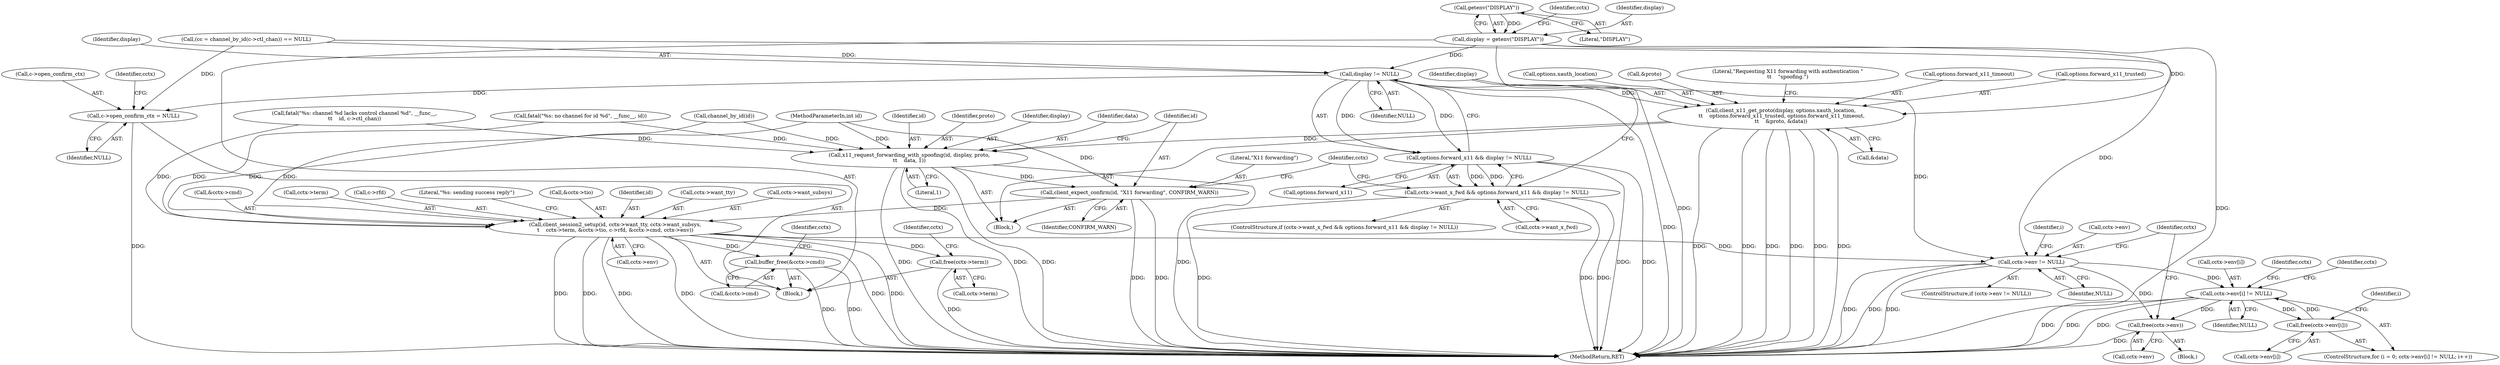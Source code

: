 digraph "0_mindrot_ed4ce82dbfa8a3a3c8ea6fa0db113c71e234416c_0@API" {
"1000182" [label="(Call,getenv(\"DISPLAY\"))"];
"1000180" [label="(Call,display = getenv(\"DISPLAY\"))"];
"1000193" [label="(Call,display != NULL)"];
"1000189" [label="(Call,options.forward_x11 && display != NULL)"];
"1000185" [label="(Call,cctx->want_x_fwd && options.forward_x11 && display != NULL)"];
"1000199" [label="(Call,client_x11_get_proto(display, options.xauth_location,\n \t\t    options.forward_x11_trusted, options.forward_x11_timeout,\n\t\t    &proto, &data))"];
"1000216" [label="(Call,x11_request_forwarding_with_spoofing(id, display, proto,\n\t\t    data, 1))"];
"1000222" [label="(Call,client_expect_confirm(id, \"X11 forwarding\", CONFIRM_WARN))"];
"1000236" [label="(Call,client_session2_setup(id, cctx->want_tty, cctx->want_subsys,\n\t    cctx->term, &cctx->tio, c->rfd, &cctx->cmd, cctx->env))"];
"1000320" [label="(Call,buffer_free(&cctx->cmd))"];
"1000325" [label="(Call,free(cctx->term))"];
"1000330" [label="(Call,cctx->env != NULL)"];
"1000340" [label="(Call,cctx->env[i] != NULL)"];
"1000349" [label="(Call,free(cctx->env[i]))"];
"1000355" [label="(Call,free(cctx->env))"];
"1000315" [label="(Call,c->open_confirm_ctx = NULL)"];
"1000361" [label="(MethodReturn,RET)"];
"1000204" [label="(Call,options.forward_x11_trusted)"];
"1000238" [label="(Call,cctx->want_tty)"];
"1000316" [label="(Call,c->open_confirm_ctx)"];
"1000258" [label="(Call,cctx->env)"];
"1000201" [label="(Call,options.xauth_location)"];
"1000193" [label="(Call,display != NULL)"];
"1000219" [label="(Identifier,proto)"];
"1000323" [label="(Identifier,cctx)"];
"1000184" [label="(ControlStructure,if (cctx->want_x_fwd && options.forward_x11 && display != NULL))"];
"1000330" [label="(Call,cctx->env != NULL)"];
"1000327" [label="(Identifier,cctx)"];
"1000329" [label="(ControlStructure,if (cctx->env != NULL))"];
"1000349" [label="(Call,free(cctx->env[i]))"];
"1000224" [label="(Literal,\"X11 forwarding\")"];
"1000180" [label="(Call,display = getenv(\"DISPLAY\"))"];
"1000189" [label="(Call,options.forward_x11 && display != NULL)"];
"1000229" [label="(Identifier,cctx)"];
"1000241" [label="(Call,cctx->want_subsys)"];
"1000254" [label="(Call,&cctx->cmd)"];
"1000332" [label="(Identifier,cctx)"];
"1000340" [label="(Call,cctx->env[i] != NULL)"];
"1000195" [label="(Identifier,NULL)"];
"1000355" [label="(Call,free(cctx->env))"];
"1000194" [label="(Identifier,display)"];
"1000212" [label="(Call,&data)"];
"1000210" [label="(Call,&proto)"];
"1000218" [label="(Identifier,display)"];
"1000223" [label="(Identifier,id)"];
"1000356" [label="(Call,cctx->env)"];
"1000216" [label="(Call,x11_request_forwarding_with_spoofing(id, display, proto,\n\t\t    data, 1))"];
"1000182" [label="(Call,getenv(\"DISPLAY\"))"];
"1000262" [label="(Literal,\"%s: sending success reply\")"];
"1000186" [label="(Call,cctx->want_x_fwd)"];
"1000190" [label="(Call,options.forward_x11)"];
"1000336" [label="(ControlStructure,for (i = 0; cctx->env[i] != NULL; i++))"];
"1000335" [label="(Block,)"];
"1000360" [label="(Identifier,cctx)"];
"1000331" [label="(Call,cctx->env)"];
"1000132" [label="(Call,channel_by_id(id))"];
"1000350" [label="(Call,cctx->env[i])"];
"1000221" [label="(Literal,1)"];
"1000187" [label="(Identifier,cctx)"];
"1000200" [label="(Identifier,display)"];
"1000148" [label="(Call,fatal(\"%s: channel %d lacks control channel %d\", __func__,\n\t\t    id, c->ctl_chan))"];
"1000247" [label="(Call,&cctx->tio)"];
"1000341" [label="(Call,cctx->env[i])"];
"1000338" [label="(Identifier,i)"];
"1000183" [label="(Literal,\"DISPLAY\")"];
"1000334" [label="(Identifier,NULL)"];
"1000220" [label="(Identifier,data)"];
"1000199" [label="(Call,client_x11_get_proto(display, options.xauth_location,\n \t\t    options.forward_x11_trusted, options.forward_x11_timeout,\n\t\t    &proto, &data))"];
"1000222" [label="(Call,client_expect_confirm(id, \"X11 forwarding\", CONFIRM_WARN))"];
"1000352" [label="(Identifier,cctx)"];
"1000319" [label="(Identifier,NULL)"];
"1000111" [label="(Block,)"];
"1000237" [label="(Identifier,id)"];
"1000326" [label="(Call,cctx->term)"];
"1000225" [label="(Identifier,CONFIRM_WARN)"];
"1000346" [label="(Identifier,NULL)"];
"1000315" [label="(Call,c->open_confirm_ctx = NULL)"];
"1000357" [label="(Identifier,cctx)"];
"1000321" [label="(Call,&cctx->cmd)"];
"1000140" [label="(Call,(cc = channel_by_id(c->ctl_chan)) == NULL)"];
"1000108" [label="(MethodParameterIn,int id)"];
"1000215" [label="(Literal,\"Requesting X11 forwarding with authentication \"\n\t\t    \"spoofing.\")"];
"1000236" [label="(Call,client_session2_setup(id, cctx->want_tty, cctx->want_subsys,\n\t    cctx->term, &cctx->tio, c->rfd, &cctx->cmd, cctx->env))"];
"1000348" [label="(Identifier,i)"];
"1000135" [label="(Call,fatal(\"%s: no channel for id %d\", __func__, id))"];
"1000244" [label="(Call,cctx->term)"];
"1000251" [label="(Call,c->rfd)"];
"1000196" [label="(Block,)"];
"1000320" [label="(Call,buffer_free(&cctx->cmd))"];
"1000181" [label="(Identifier,display)"];
"1000207" [label="(Call,options.forward_x11_timeout)"];
"1000217" [label="(Identifier,id)"];
"1000325" [label="(Call,free(cctx->term))"];
"1000185" [label="(Call,cctx->want_x_fwd && options.forward_x11 && display != NULL)"];
"1000182" -> "1000180"  [label="AST: "];
"1000182" -> "1000183"  [label="CFG: "];
"1000183" -> "1000182"  [label="AST: "];
"1000180" -> "1000182"  [label="CFG: "];
"1000182" -> "1000180"  [label="DDG: "];
"1000180" -> "1000111"  [label="AST: "];
"1000181" -> "1000180"  [label="AST: "];
"1000187" -> "1000180"  [label="CFG: "];
"1000180" -> "1000361"  [label="DDG: "];
"1000180" -> "1000361"  [label="DDG: "];
"1000180" -> "1000193"  [label="DDG: "];
"1000180" -> "1000199"  [label="DDG: "];
"1000193" -> "1000189"  [label="AST: "];
"1000193" -> "1000195"  [label="CFG: "];
"1000194" -> "1000193"  [label="AST: "];
"1000195" -> "1000193"  [label="AST: "];
"1000189" -> "1000193"  [label="CFG: "];
"1000193" -> "1000361"  [label="DDG: "];
"1000193" -> "1000189"  [label="DDG: "];
"1000193" -> "1000189"  [label="DDG: "];
"1000140" -> "1000193"  [label="DDG: "];
"1000193" -> "1000199"  [label="DDG: "];
"1000193" -> "1000315"  [label="DDG: "];
"1000193" -> "1000330"  [label="DDG: "];
"1000189" -> "1000185"  [label="AST: "];
"1000189" -> "1000190"  [label="CFG: "];
"1000190" -> "1000189"  [label="AST: "];
"1000185" -> "1000189"  [label="CFG: "];
"1000189" -> "1000361"  [label="DDG: "];
"1000189" -> "1000361"  [label="DDG: "];
"1000189" -> "1000185"  [label="DDG: "];
"1000189" -> "1000185"  [label="DDG: "];
"1000185" -> "1000184"  [label="AST: "];
"1000185" -> "1000186"  [label="CFG: "];
"1000186" -> "1000185"  [label="AST: "];
"1000200" -> "1000185"  [label="CFG: "];
"1000229" -> "1000185"  [label="CFG: "];
"1000185" -> "1000361"  [label="DDG: "];
"1000185" -> "1000361"  [label="DDG: "];
"1000185" -> "1000361"  [label="DDG: "];
"1000199" -> "1000196"  [label="AST: "];
"1000199" -> "1000212"  [label="CFG: "];
"1000200" -> "1000199"  [label="AST: "];
"1000201" -> "1000199"  [label="AST: "];
"1000204" -> "1000199"  [label="AST: "];
"1000207" -> "1000199"  [label="AST: "];
"1000210" -> "1000199"  [label="AST: "];
"1000212" -> "1000199"  [label="AST: "];
"1000215" -> "1000199"  [label="CFG: "];
"1000199" -> "1000361"  [label="DDG: "];
"1000199" -> "1000361"  [label="DDG: "];
"1000199" -> "1000361"  [label="DDG: "];
"1000199" -> "1000361"  [label="DDG: "];
"1000199" -> "1000361"  [label="DDG: "];
"1000199" -> "1000361"  [label="DDG: "];
"1000199" -> "1000216"  [label="DDG: "];
"1000216" -> "1000196"  [label="AST: "];
"1000216" -> "1000221"  [label="CFG: "];
"1000217" -> "1000216"  [label="AST: "];
"1000218" -> "1000216"  [label="AST: "];
"1000219" -> "1000216"  [label="AST: "];
"1000220" -> "1000216"  [label="AST: "];
"1000221" -> "1000216"  [label="AST: "];
"1000223" -> "1000216"  [label="CFG: "];
"1000216" -> "1000361"  [label="DDG: "];
"1000216" -> "1000361"  [label="DDG: "];
"1000216" -> "1000361"  [label="DDG: "];
"1000216" -> "1000361"  [label="DDG: "];
"1000148" -> "1000216"  [label="DDG: "];
"1000132" -> "1000216"  [label="DDG: "];
"1000135" -> "1000216"  [label="DDG: "];
"1000108" -> "1000216"  [label="DDG: "];
"1000216" -> "1000222"  [label="DDG: "];
"1000222" -> "1000196"  [label="AST: "];
"1000222" -> "1000225"  [label="CFG: "];
"1000223" -> "1000222"  [label="AST: "];
"1000224" -> "1000222"  [label="AST: "];
"1000225" -> "1000222"  [label="AST: "];
"1000229" -> "1000222"  [label="CFG: "];
"1000222" -> "1000361"  [label="DDG: "];
"1000222" -> "1000361"  [label="DDG: "];
"1000108" -> "1000222"  [label="DDG: "];
"1000222" -> "1000236"  [label="DDG: "];
"1000236" -> "1000111"  [label="AST: "];
"1000236" -> "1000258"  [label="CFG: "];
"1000237" -> "1000236"  [label="AST: "];
"1000238" -> "1000236"  [label="AST: "];
"1000241" -> "1000236"  [label="AST: "];
"1000244" -> "1000236"  [label="AST: "];
"1000247" -> "1000236"  [label="AST: "];
"1000251" -> "1000236"  [label="AST: "];
"1000254" -> "1000236"  [label="AST: "];
"1000258" -> "1000236"  [label="AST: "];
"1000262" -> "1000236"  [label="CFG: "];
"1000236" -> "1000361"  [label="DDG: "];
"1000236" -> "1000361"  [label="DDG: "];
"1000236" -> "1000361"  [label="DDG: "];
"1000236" -> "1000361"  [label="DDG: "];
"1000236" -> "1000361"  [label="DDG: "];
"1000236" -> "1000361"  [label="DDG: "];
"1000148" -> "1000236"  [label="DDG: "];
"1000132" -> "1000236"  [label="DDG: "];
"1000135" -> "1000236"  [label="DDG: "];
"1000108" -> "1000236"  [label="DDG: "];
"1000236" -> "1000320"  [label="DDG: "];
"1000236" -> "1000325"  [label="DDG: "];
"1000236" -> "1000330"  [label="DDG: "];
"1000320" -> "1000111"  [label="AST: "];
"1000320" -> "1000321"  [label="CFG: "];
"1000321" -> "1000320"  [label="AST: "];
"1000327" -> "1000320"  [label="CFG: "];
"1000320" -> "1000361"  [label="DDG: "];
"1000320" -> "1000361"  [label="DDG: "];
"1000325" -> "1000111"  [label="AST: "];
"1000325" -> "1000326"  [label="CFG: "];
"1000326" -> "1000325"  [label="AST: "];
"1000332" -> "1000325"  [label="CFG: "];
"1000325" -> "1000361"  [label="DDG: "];
"1000330" -> "1000329"  [label="AST: "];
"1000330" -> "1000334"  [label="CFG: "];
"1000331" -> "1000330"  [label="AST: "];
"1000334" -> "1000330"  [label="AST: "];
"1000338" -> "1000330"  [label="CFG: "];
"1000360" -> "1000330"  [label="CFG: "];
"1000330" -> "1000361"  [label="DDG: "];
"1000330" -> "1000361"  [label="DDG: "];
"1000330" -> "1000361"  [label="DDG: "];
"1000140" -> "1000330"  [label="DDG: "];
"1000330" -> "1000340"  [label="DDG: "];
"1000330" -> "1000355"  [label="DDG: "];
"1000340" -> "1000336"  [label="AST: "];
"1000340" -> "1000346"  [label="CFG: "];
"1000341" -> "1000340"  [label="AST: "];
"1000346" -> "1000340"  [label="AST: "];
"1000352" -> "1000340"  [label="CFG: "];
"1000357" -> "1000340"  [label="CFG: "];
"1000340" -> "1000361"  [label="DDG: "];
"1000340" -> "1000361"  [label="DDG: "];
"1000340" -> "1000361"  [label="DDG: "];
"1000349" -> "1000340"  [label="DDG: "];
"1000340" -> "1000349"  [label="DDG: "];
"1000340" -> "1000355"  [label="DDG: "];
"1000349" -> "1000336"  [label="AST: "];
"1000349" -> "1000350"  [label="CFG: "];
"1000350" -> "1000349"  [label="AST: "];
"1000348" -> "1000349"  [label="CFG: "];
"1000355" -> "1000335"  [label="AST: "];
"1000355" -> "1000356"  [label="CFG: "];
"1000356" -> "1000355"  [label="AST: "];
"1000360" -> "1000355"  [label="CFG: "];
"1000355" -> "1000361"  [label="DDG: "];
"1000315" -> "1000111"  [label="AST: "];
"1000315" -> "1000319"  [label="CFG: "];
"1000316" -> "1000315"  [label="AST: "];
"1000319" -> "1000315"  [label="AST: "];
"1000323" -> "1000315"  [label="CFG: "];
"1000315" -> "1000361"  [label="DDG: "];
"1000140" -> "1000315"  [label="DDG: "];
}
